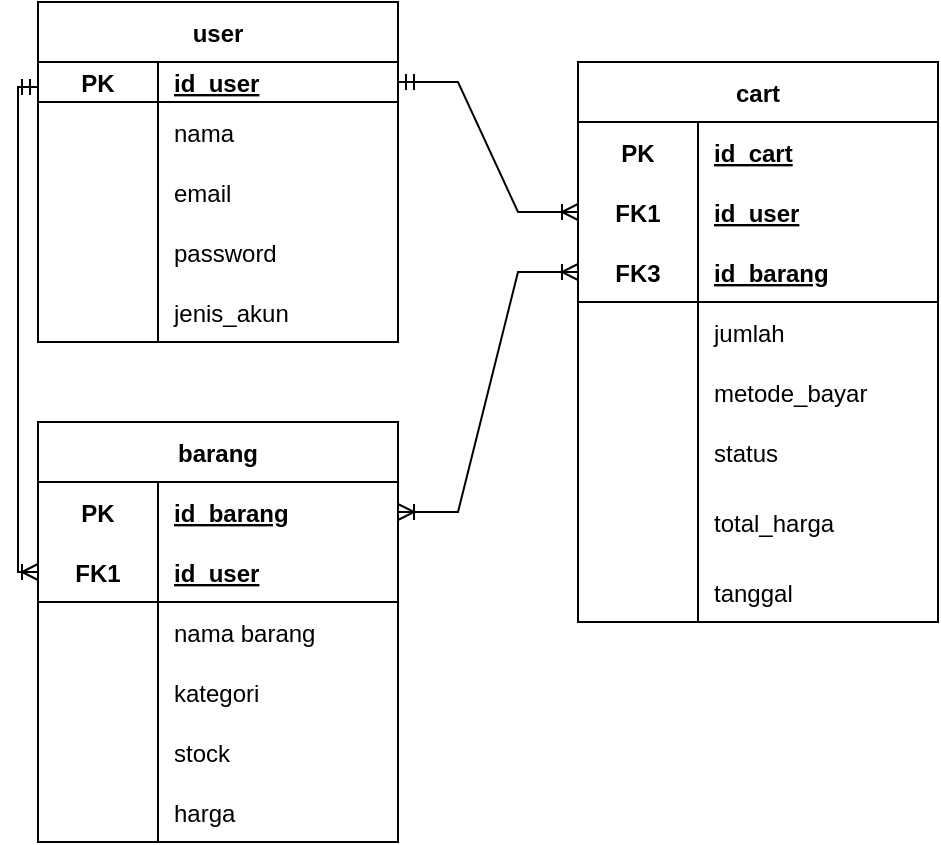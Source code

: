 <mxfile version="20.5.3" type="google"><diagram id="R2lEEEUBdFMjLlhIrx00" name="Page-1"><mxGraphModel grid="1" page="1" gridSize="10" guides="1" tooltips="1" connect="1" arrows="1" fold="1" pageScale="1" pageWidth="850" pageHeight="1100" math="0" shadow="0" extFonts="Permanent Marker^https://fonts.googleapis.com/css?family=Permanent+Marker"><root><mxCell id="0"/><mxCell id="1" parent="0"/><mxCell id="gMW20B5MccACFcTgYWl8-1" value="user" style="shape=table;startSize=30;container=1;collapsible=1;childLayout=tableLayout;fixedRows=1;rowLines=0;fontStyle=1;align=center;resizeLast=1;" vertex="1" parent="1"><mxGeometry x="190" y="-1070" width="180" height="170" as="geometry"/></mxCell><mxCell id="gMW20B5MccACFcTgYWl8-5" value="" style="shape=tableRow;horizontal=0;startSize=0;swimlaneHead=0;swimlaneBody=0;fillColor=none;collapsible=0;dropTarget=0;points=[[0,0.5],[1,0.5]];portConstraint=eastwest;top=0;left=0;right=0;bottom=1;" vertex="1" parent="gMW20B5MccACFcTgYWl8-1"><mxGeometry y="30" width="180" height="20" as="geometry"/></mxCell><mxCell id="gMW20B5MccACFcTgYWl8-6" value="PK" style="shape=partialRectangle;connectable=0;fillColor=none;top=0;left=0;bottom=0;right=0;fontStyle=1;overflow=hidden;" vertex="1" parent="gMW20B5MccACFcTgYWl8-5"><mxGeometry width="60" height="20" as="geometry"><mxRectangle width="60" height="20" as="alternateBounds"/></mxGeometry></mxCell><mxCell id="gMW20B5MccACFcTgYWl8-7" value="id_user" style="shape=partialRectangle;connectable=0;fillColor=none;top=0;left=0;bottom=0;right=0;align=left;spacingLeft=6;fontStyle=5;overflow=hidden;" vertex="1" parent="gMW20B5MccACFcTgYWl8-5"><mxGeometry x="60" width="120" height="20" as="geometry"><mxRectangle width="120" height="20" as="alternateBounds"/></mxGeometry></mxCell><mxCell id="gMW20B5MccACFcTgYWl8-8" value="" style="shape=tableRow;horizontal=0;startSize=0;swimlaneHead=0;swimlaneBody=0;fillColor=none;collapsible=0;dropTarget=0;points=[[0,0.5],[1,0.5]];portConstraint=eastwest;top=0;left=0;right=0;bottom=0;" vertex="1" parent="gMW20B5MccACFcTgYWl8-1"><mxGeometry y="50" width="180" height="30" as="geometry"/></mxCell><mxCell id="gMW20B5MccACFcTgYWl8-9" value="" style="shape=partialRectangle;connectable=0;fillColor=none;top=0;left=0;bottom=0;right=0;editable=1;overflow=hidden;" vertex="1" parent="gMW20B5MccACFcTgYWl8-8"><mxGeometry width="60" height="30" as="geometry"><mxRectangle width="60" height="30" as="alternateBounds"/></mxGeometry></mxCell><mxCell id="gMW20B5MccACFcTgYWl8-10" value="nama" style="shape=partialRectangle;connectable=0;fillColor=none;top=0;left=0;bottom=0;right=0;align=left;spacingLeft=6;overflow=hidden;" vertex="1" parent="gMW20B5MccACFcTgYWl8-8"><mxGeometry x="60" width="120" height="30" as="geometry"><mxRectangle width="120" height="30" as="alternateBounds"/></mxGeometry></mxCell><mxCell id="gMW20B5MccACFcTgYWl8-11" value="" style="shape=tableRow;horizontal=0;startSize=0;swimlaneHead=0;swimlaneBody=0;fillColor=none;collapsible=0;dropTarget=0;points=[[0,0.5],[1,0.5]];portConstraint=eastwest;top=0;left=0;right=0;bottom=0;" vertex="1" parent="gMW20B5MccACFcTgYWl8-1"><mxGeometry y="80" width="180" height="30" as="geometry"/></mxCell><mxCell id="gMW20B5MccACFcTgYWl8-12" value="" style="shape=partialRectangle;connectable=0;fillColor=none;top=0;left=0;bottom=0;right=0;editable=1;overflow=hidden;" vertex="1" parent="gMW20B5MccACFcTgYWl8-11"><mxGeometry width="60" height="30" as="geometry"><mxRectangle width="60" height="30" as="alternateBounds"/></mxGeometry></mxCell><mxCell id="gMW20B5MccACFcTgYWl8-13" value="email" style="shape=partialRectangle;connectable=0;fillColor=none;top=0;left=0;bottom=0;right=0;align=left;spacingLeft=6;overflow=hidden;" vertex="1" parent="gMW20B5MccACFcTgYWl8-11"><mxGeometry x="60" width="120" height="30" as="geometry"><mxRectangle width="120" height="30" as="alternateBounds"/></mxGeometry></mxCell><mxCell id="gMW20B5MccACFcTgYWl8-33" style="shape=tableRow;horizontal=0;startSize=0;swimlaneHead=0;swimlaneBody=0;fillColor=none;collapsible=0;dropTarget=0;points=[[0,0.5],[1,0.5]];portConstraint=eastwest;top=0;left=0;right=0;bottom=0;" vertex="1" parent="gMW20B5MccACFcTgYWl8-1"><mxGeometry y="110" width="180" height="30" as="geometry"/></mxCell><mxCell id="gMW20B5MccACFcTgYWl8-34" style="shape=partialRectangle;connectable=0;fillColor=none;top=0;left=0;bottom=0;right=0;editable=1;overflow=hidden;" vertex="1" parent="gMW20B5MccACFcTgYWl8-33"><mxGeometry width="60" height="30" as="geometry"><mxRectangle width="60" height="30" as="alternateBounds"/></mxGeometry></mxCell><mxCell id="gMW20B5MccACFcTgYWl8-35" value="password" style="shape=partialRectangle;connectable=0;fillColor=none;top=0;left=0;bottom=0;right=0;align=left;spacingLeft=6;overflow=hidden;" vertex="1" parent="gMW20B5MccACFcTgYWl8-33"><mxGeometry x="60" width="120" height="30" as="geometry"><mxRectangle width="120" height="30" as="alternateBounds"/></mxGeometry></mxCell><mxCell id="gMW20B5MccACFcTgYWl8-30" style="shape=tableRow;horizontal=0;startSize=0;swimlaneHead=0;swimlaneBody=0;fillColor=none;collapsible=0;dropTarget=0;points=[[0,0.5],[1,0.5]];portConstraint=eastwest;top=0;left=0;right=0;bottom=0;" vertex="1" parent="gMW20B5MccACFcTgYWl8-1"><mxGeometry y="140" width="180" height="30" as="geometry"/></mxCell><mxCell id="gMW20B5MccACFcTgYWl8-31" style="shape=partialRectangle;connectable=0;fillColor=none;top=0;left=0;bottom=0;right=0;editable=1;overflow=hidden;" vertex="1" parent="gMW20B5MccACFcTgYWl8-30"><mxGeometry width="60" height="30" as="geometry"><mxRectangle width="60" height="30" as="alternateBounds"/></mxGeometry></mxCell><mxCell id="gMW20B5MccACFcTgYWl8-32" value="jenis_akun" style="shape=partialRectangle;connectable=0;fillColor=none;top=0;left=0;bottom=0;right=0;align=left;spacingLeft=6;overflow=hidden;" vertex="1" parent="gMW20B5MccACFcTgYWl8-30"><mxGeometry x="60" width="120" height="30" as="geometry"><mxRectangle width="120" height="30" as="alternateBounds"/></mxGeometry></mxCell><mxCell id="gMW20B5MccACFcTgYWl8-36" value="cart" style="shape=table;startSize=30;container=1;collapsible=1;childLayout=tableLayout;fixedRows=1;rowLines=0;fontStyle=1;align=center;resizeLast=1;" vertex="1" parent="1"><mxGeometry x="460" y="-1040" width="180" height="280" as="geometry"/></mxCell><mxCell id="gMW20B5MccACFcTgYWl8-37" value="" style="shape=tableRow;horizontal=0;startSize=0;swimlaneHead=0;swimlaneBody=0;fillColor=none;collapsible=0;dropTarget=0;points=[[0,0.5],[1,0.5]];portConstraint=eastwest;top=0;left=0;right=0;bottom=0;" vertex="1" parent="gMW20B5MccACFcTgYWl8-36"><mxGeometry y="30" width="180" height="30" as="geometry"/></mxCell><mxCell id="gMW20B5MccACFcTgYWl8-38" value="PK" style="shape=partialRectangle;connectable=0;fillColor=none;top=0;left=0;bottom=0;right=0;fontStyle=1;overflow=hidden;" vertex="1" parent="gMW20B5MccACFcTgYWl8-37"><mxGeometry width="60" height="30" as="geometry"><mxRectangle width="60" height="30" as="alternateBounds"/></mxGeometry></mxCell><mxCell id="gMW20B5MccACFcTgYWl8-39" value="id_cart" style="shape=partialRectangle;connectable=0;fillColor=none;top=0;left=0;bottom=0;right=0;align=left;spacingLeft=6;fontStyle=5;overflow=hidden;" vertex="1" parent="gMW20B5MccACFcTgYWl8-37"><mxGeometry x="60" width="120" height="30" as="geometry"><mxRectangle width="120" height="30" as="alternateBounds"/></mxGeometry></mxCell><mxCell id="gMW20B5MccACFcTgYWl8-58" style="shape=tableRow;horizontal=0;startSize=0;swimlaneHead=0;swimlaneBody=0;fillColor=none;collapsible=0;dropTarget=0;points=[[0,0.5],[1,0.5]];portConstraint=eastwest;top=0;left=0;right=0;bottom=0;" vertex="1" parent="gMW20B5MccACFcTgYWl8-36"><mxGeometry y="60" width="180" height="30" as="geometry"/></mxCell><mxCell id="gMW20B5MccACFcTgYWl8-59" value="FK1" style="shape=partialRectangle;connectable=0;fillColor=none;top=0;left=0;bottom=0;right=0;fontStyle=1;overflow=hidden;" vertex="1" parent="gMW20B5MccACFcTgYWl8-58"><mxGeometry width="60" height="30" as="geometry"><mxRectangle width="60" height="30" as="alternateBounds"/></mxGeometry></mxCell><mxCell id="gMW20B5MccACFcTgYWl8-60" value="id_user" style="shape=partialRectangle;connectable=0;fillColor=none;top=0;left=0;bottom=0;right=0;align=left;spacingLeft=6;fontStyle=5;overflow=hidden;" vertex="1" parent="gMW20B5MccACFcTgYWl8-58"><mxGeometry x="60" width="120" height="30" as="geometry"><mxRectangle width="120" height="30" as="alternateBounds"/></mxGeometry></mxCell><mxCell id="gMW20B5MccACFcTgYWl8-55" style="shape=tableRow;horizontal=0;startSize=0;swimlaneHead=0;swimlaneBody=0;fillColor=none;collapsible=0;dropTarget=0;points=[[0,0.5],[1,0.5]];portConstraint=eastwest;top=0;left=0;right=0;bottom=1;" vertex="1" parent="gMW20B5MccACFcTgYWl8-36"><mxGeometry y="90" width="180" height="30" as="geometry"/></mxCell><mxCell id="gMW20B5MccACFcTgYWl8-56" value="FK3" style="shape=partialRectangle;connectable=0;fillColor=none;top=0;left=0;bottom=0;right=0;fontStyle=1;overflow=hidden;" vertex="1" parent="gMW20B5MccACFcTgYWl8-55"><mxGeometry width="60" height="30" as="geometry"><mxRectangle width="60" height="30" as="alternateBounds"/></mxGeometry></mxCell><mxCell id="gMW20B5MccACFcTgYWl8-57" value="id_barang" style="shape=partialRectangle;connectable=0;fillColor=none;top=0;left=0;bottom=0;right=0;align=left;spacingLeft=6;fontStyle=5;overflow=hidden;" vertex="1" parent="gMW20B5MccACFcTgYWl8-55"><mxGeometry x="60" width="120" height="30" as="geometry"><mxRectangle width="120" height="30" as="alternateBounds"/></mxGeometry></mxCell><mxCell id="gMW20B5MccACFcTgYWl8-43" value="" style="shape=tableRow;horizontal=0;startSize=0;swimlaneHead=0;swimlaneBody=0;fillColor=none;collapsible=0;dropTarget=0;points=[[0,0.5],[1,0.5]];portConstraint=eastwest;top=0;left=0;right=0;bottom=0;" vertex="1" parent="gMW20B5MccACFcTgYWl8-36"><mxGeometry y="120" width="180" height="30" as="geometry"/></mxCell><mxCell id="gMW20B5MccACFcTgYWl8-44" value="" style="shape=partialRectangle;connectable=0;fillColor=none;top=0;left=0;bottom=0;right=0;editable=1;overflow=hidden;" vertex="1" parent="gMW20B5MccACFcTgYWl8-43"><mxGeometry width="60" height="30" as="geometry"><mxRectangle width="60" height="30" as="alternateBounds"/></mxGeometry></mxCell><mxCell id="gMW20B5MccACFcTgYWl8-45" value="jumlah" style="shape=partialRectangle;connectable=0;fillColor=none;top=0;left=0;bottom=0;right=0;align=left;spacingLeft=6;overflow=hidden;" vertex="1" parent="gMW20B5MccACFcTgYWl8-43"><mxGeometry x="60" width="120" height="30" as="geometry"><mxRectangle width="120" height="30" as="alternateBounds"/></mxGeometry></mxCell><mxCell id="gMW20B5MccACFcTgYWl8-46" value="" style="shape=tableRow;horizontal=0;startSize=0;swimlaneHead=0;swimlaneBody=0;fillColor=none;collapsible=0;dropTarget=0;points=[[0,0.5],[1,0.5]];portConstraint=eastwest;top=0;left=0;right=0;bottom=0;" vertex="1" parent="gMW20B5MccACFcTgYWl8-36"><mxGeometry y="150" width="180" height="30" as="geometry"/></mxCell><mxCell id="gMW20B5MccACFcTgYWl8-47" value="" style="shape=partialRectangle;connectable=0;fillColor=none;top=0;left=0;bottom=0;right=0;editable=1;overflow=hidden;" vertex="1" parent="gMW20B5MccACFcTgYWl8-46"><mxGeometry width="60" height="30" as="geometry"><mxRectangle width="60" height="30" as="alternateBounds"/></mxGeometry></mxCell><mxCell id="gMW20B5MccACFcTgYWl8-48" value="metode_bayar" style="shape=partialRectangle;connectable=0;fillColor=none;top=0;left=0;bottom=0;right=0;align=left;spacingLeft=6;overflow=hidden;" vertex="1" parent="gMW20B5MccACFcTgYWl8-46"><mxGeometry x="60" width="120" height="30" as="geometry"><mxRectangle width="120" height="30" as="alternateBounds"/></mxGeometry></mxCell><mxCell id="ejsRNxwAg3JfZUjaiICf-1" style="shape=tableRow;horizontal=0;startSize=0;swimlaneHead=0;swimlaneBody=0;fillColor=none;collapsible=0;dropTarget=0;points=[[0,0.5],[1,0.5]];portConstraint=eastwest;top=0;left=0;right=0;bottom=0;" vertex="1" parent="gMW20B5MccACFcTgYWl8-36"><mxGeometry y="180" width="180" height="30" as="geometry"/></mxCell><mxCell id="ejsRNxwAg3JfZUjaiICf-2" style="shape=partialRectangle;connectable=0;fillColor=none;top=0;left=0;bottom=0;right=0;editable=1;overflow=hidden;" vertex="1" parent="ejsRNxwAg3JfZUjaiICf-1"><mxGeometry width="60" height="30" as="geometry"><mxRectangle width="60" height="30" as="alternateBounds"/></mxGeometry></mxCell><mxCell id="ejsRNxwAg3JfZUjaiICf-3" value="status" style="shape=partialRectangle;connectable=0;fillColor=none;top=0;left=0;bottom=0;right=0;align=left;spacingLeft=6;overflow=hidden;" vertex="1" parent="ejsRNxwAg3JfZUjaiICf-1"><mxGeometry x="60" width="120" height="30" as="geometry"><mxRectangle width="120" height="30" as="alternateBounds"/></mxGeometry></mxCell><mxCell id="ejsRNxwAg3JfZUjaiICf-9" style="shape=tableRow;horizontal=0;startSize=0;swimlaneHead=0;swimlaneBody=0;fillColor=none;collapsible=0;dropTarget=0;points=[[0,0.5],[1,0.5]];portConstraint=eastwest;top=0;left=0;right=0;bottom=0;" vertex="1" parent="gMW20B5MccACFcTgYWl8-36"><mxGeometry y="210" width="180" height="40" as="geometry"/></mxCell><mxCell id="ejsRNxwAg3JfZUjaiICf-10" style="shape=partialRectangle;connectable=0;fillColor=none;top=0;left=0;bottom=0;right=0;editable=1;overflow=hidden;" vertex="1" parent="ejsRNxwAg3JfZUjaiICf-9"><mxGeometry width="60" height="40" as="geometry"><mxRectangle width="60" height="40" as="alternateBounds"/></mxGeometry></mxCell><mxCell id="ejsRNxwAg3JfZUjaiICf-11" value="total_harga" style="shape=partialRectangle;connectable=0;fillColor=none;top=0;left=0;bottom=0;right=0;align=left;spacingLeft=6;overflow=hidden;" vertex="1" parent="ejsRNxwAg3JfZUjaiICf-9"><mxGeometry x="60" width="120" height="40" as="geometry"><mxRectangle width="120" height="40" as="alternateBounds"/></mxGeometry></mxCell><mxCell id="ejsRNxwAg3JfZUjaiICf-12" style="shape=tableRow;horizontal=0;startSize=0;swimlaneHead=0;swimlaneBody=0;fillColor=none;collapsible=0;dropTarget=0;points=[[0,0.5],[1,0.5]];portConstraint=eastwest;top=0;left=0;right=0;bottom=0;" vertex="1" parent="gMW20B5MccACFcTgYWl8-36"><mxGeometry y="250" width="180" height="30" as="geometry"/></mxCell><mxCell id="ejsRNxwAg3JfZUjaiICf-13" style="shape=partialRectangle;connectable=0;fillColor=none;top=0;left=0;bottom=0;right=0;editable=1;overflow=hidden;" vertex="1" parent="ejsRNxwAg3JfZUjaiICf-12"><mxGeometry width="60" height="30" as="geometry"><mxRectangle width="60" height="30" as="alternateBounds"/></mxGeometry></mxCell><mxCell id="ejsRNxwAg3JfZUjaiICf-14" value="tanggal" style="shape=partialRectangle;connectable=0;fillColor=none;top=0;left=0;bottom=0;right=0;align=left;spacingLeft=6;overflow=hidden;" vertex="1" parent="ejsRNxwAg3JfZUjaiICf-12"><mxGeometry x="60" width="120" height="30" as="geometry"><mxRectangle width="120" height="30" as="alternateBounds"/></mxGeometry></mxCell><mxCell id="gMW20B5MccACFcTgYWl8-61" style="edgeStyle=orthogonalEdgeStyle;rounded=0;orthogonalLoop=1;jettySize=auto;html=1;exitX=0;exitY=0.5;exitDx=0;exitDy=0;entryX=1;entryY=0.5;entryDx=0;entryDy=0;" edge="1" parent="1" source="gMW20B5MccACFcTgYWl8-55"><mxGeometry relative="1" as="geometry"/></mxCell><mxCell id="gMW20B5MccACFcTgYWl8-62" value="barang" style="shape=table;startSize=30;container=1;collapsible=1;childLayout=tableLayout;fixedRows=1;rowLines=0;fontStyle=1;align=center;resizeLast=1;" vertex="1" parent="1"><mxGeometry x="190" y="-860" width="180" height="210" as="geometry"/></mxCell><mxCell id="gMW20B5MccACFcTgYWl8-63" value="" style="shape=tableRow;horizontal=0;startSize=0;swimlaneHead=0;swimlaneBody=0;fillColor=none;collapsible=0;dropTarget=0;points=[[0,0.5],[1,0.5]];portConstraint=eastwest;top=0;left=0;right=0;bottom=0;" vertex="1" parent="gMW20B5MccACFcTgYWl8-62"><mxGeometry y="30" width="180" height="30" as="geometry"/></mxCell><mxCell id="gMW20B5MccACFcTgYWl8-64" value="PK" style="shape=partialRectangle;connectable=0;fillColor=none;top=0;left=0;bottom=0;right=0;fontStyle=1;overflow=hidden;" vertex="1" parent="gMW20B5MccACFcTgYWl8-63"><mxGeometry width="60.0" height="30" as="geometry"><mxRectangle width="60.0" height="30" as="alternateBounds"/></mxGeometry></mxCell><mxCell id="gMW20B5MccACFcTgYWl8-65" value="id_barang" style="shape=partialRectangle;connectable=0;fillColor=none;top=0;left=0;bottom=0;right=0;align=left;spacingLeft=6;fontStyle=5;overflow=hidden;" vertex="1" parent="gMW20B5MccACFcTgYWl8-63"><mxGeometry x="60.0" width="120.0" height="30" as="geometry"><mxRectangle width="120.0" height="30" as="alternateBounds"/></mxGeometry></mxCell><mxCell id="gMW20B5MccACFcTgYWl8-66" value="" style="shape=tableRow;horizontal=0;startSize=0;swimlaneHead=0;swimlaneBody=0;fillColor=none;collapsible=0;dropTarget=0;points=[[0,0.5],[1,0.5]];portConstraint=eastwest;top=0;left=0;right=0;bottom=1;" vertex="1" parent="gMW20B5MccACFcTgYWl8-62"><mxGeometry y="60" width="180" height="30" as="geometry"/></mxCell><mxCell id="gMW20B5MccACFcTgYWl8-67" value="FK1" style="shape=partialRectangle;connectable=0;fillColor=none;top=0;left=0;bottom=0;right=0;fontStyle=1;overflow=hidden;" vertex="1" parent="gMW20B5MccACFcTgYWl8-66"><mxGeometry width="60.0" height="30" as="geometry"><mxRectangle width="60.0" height="30" as="alternateBounds"/></mxGeometry></mxCell><mxCell id="gMW20B5MccACFcTgYWl8-68" value="id_user" style="shape=partialRectangle;connectable=0;fillColor=none;top=0;left=0;bottom=0;right=0;align=left;spacingLeft=6;fontStyle=5;overflow=hidden;" vertex="1" parent="gMW20B5MccACFcTgYWl8-66"><mxGeometry x="60.0" width="120.0" height="30" as="geometry"><mxRectangle width="120.0" height="30" as="alternateBounds"/></mxGeometry></mxCell><mxCell id="gMW20B5MccACFcTgYWl8-69" value="" style="shape=tableRow;horizontal=0;startSize=0;swimlaneHead=0;swimlaneBody=0;fillColor=none;collapsible=0;dropTarget=0;points=[[0,0.5],[1,0.5]];portConstraint=eastwest;top=0;left=0;right=0;bottom=0;" vertex="1" parent="gMW20B5MccACFcTgYWl8-62"><mxGeometry y="90" width="180" height="30" as="geometry"/></mxCell><mxCell id="gMW20B5MccACFcTgYWl8-70" value="" style="shape=partialRectangle;connectable=0;fillColor=none;top=0;left=0;bottom=0;right=0;editable=1;overflow=hidden;" vertex="1" parent="gMW20B5MccACFcTgYWl8-69"><mxGeometry width="60.0" height="30" as="geometry"><mxRectangle width="60.0" height="30" as="alternateBounds"/></mxGeometry></mxCell><mxCell id="gMW20B5MccACFcTgYWl8-71" value="nama barang" style="shape=partialRectangle;connectable=0;fillColor=none;top=0;left=0;bottom=0;right=0;align=left;spacingLeft=6;overflow=hidden;" vertex="1" parent="gMW20B5MccACFcTgYWl8-69"><mxGeometry x="60.0" width="120.0" height="30" as="geometry"><mxRectangle width="120.0" height="30" as="alternateBounds"/></mxGeometry></mxCell><mxCell id="ejsRNxwAg3JfZUjaiICf-6" style="shape=tableRow;horizontal=0;startSize=0;swimlaneHead=0;swimlaneBody=0;fillColor=none;collapsible=0;dropTarget=0;points=[[0,0.5],[1,0.5]];portConstraint=eastwest;top=0;left=0;right=0;bottom=0;" vertex="1" parent="gMW20B5MccACFcTgYWl8-62"><mxGeometry y="120" width="180" height="30" as="geometry"/></mxCell><mxCell id="ejsRNxwAg3JfZUjaiICf-7" style="shape=partialRectangle;connectable=0;fillColor=none;top=0;left=0;bottom=0;right=0;editable=1;overflow=hidden;" vertex="1" parent="ejsRNxwAg3JfZUjaiICf-6"><mxGeometry width="60.0" height="30" as="geometry"><mxRectangle width="60.0" height="30" as="alternateBounds"/></mxGeometry></mxCell><mxCell id="ejsRNxwAg3JfZUjaiICf-8" value="kategori" style="shape=partialRectangle;connectable=0;fillColor=none;top=0;left=0;bottom=0;right=0;align=left;spacingLeft=6;overflow=hidden;" vertex="1" parent="ejsRNxwAg3JfZUjaiICf-6"><mxGeometry x="60.0" width="120.0" height="30" as="geometry"><mxRectangle width="120.0" height="30" as="alternateBounds"/></mxGeometry></mxCell><mxCell id="gMW20B5MccACFcTgYWl8-72" value="" style="shape=tableRow;horizontal=0;startSize=0;swimlaneHead=0;swimlaneBody=0;fillColor=none;collapsible=0;dropTarget=0;points=[[0,0.5],[1,0.5]];portConstraint=eastwest;top=0;left=0;right=0;bottom=0;" vertex="1" parent="gMW20B5MccACFcTgYWl8-62"><mxGeometry y="150" width="180" height="30" as="geometry"/></mxCell><mxCell id="gMW20B5MccACFcTgYWl8-73" value="" style="shape=partialRectangle;connectable=0;fillColor=none;top=0;left=0;bottom=0;right=0;editable=1;overflow=hidden;" vertex="1" parent="gMW20B5MccACFcTgYWl8-72"><mxGeometry width="60.0" height="30" as="geometry"><mxRectangle width="60.0" height="30" as="alternateBounds"/></mxGeometry></mxCell><mxCell id="gMW20B5MccACFcTgYWl8-74" value="stock" style="shape=partialRectangle;connectable=0;fillColor=none;top=0;left=0;bottom=0;right=0;align=left;spacingLeft=6;overflow=hidden;" vertex="1" parent="gMW20B5MccACFcTgYWl8-72"><mxGeometry x="60.0" width="120.0" height="30" as="geometry"><mxRectangle width="120.0" height="30" as="alternateBounds"/></mxGeometry></mxCell><mxCell id="gMW20B5MccACFcTgYWl8-75" style="shape=tableRow;horizontal=0;startSize=0;swimlaneHead=0;swimlaneBody=0;fillColor=none;collapsible=0;dropTarget=0;points=[[0,0.5],[1,0.5]];portConstraint=eastwest;top=0;left=0;right=0;bottom=0;" vertex="1" parent="gMW20B5MccACFcTgYWl8-62"><mxGeometry y="180" width="180" height="30" as="geometry"/></mxCell><mxCell id="gMW20B5MccACFcTgYWl8-76" style="shape=partialRectangle;connectable=0;fillColor=none;top=0;left=0;bottom=0;right=0;editable=1;overflow=hidden;" vertex="1" parent="gMW20B5MccACFcTgYWl8-75"><mxGeometry width="60.0" height="30" as="geometry"><mxRectangle width="60.0" height="30" as="alternateBounds"/></mxGeometry></mxCell><mxCell id="gMW20B5MccACFcTgYWl8-77" value="harga" style="shape=partialRectangle;connectable=0;fillColor=none;top=0;left=0;bottom=0;right=0;align=left;spacingLeft=6;overflow=hidden;" vertex="1" parent="gMW20B5MccACFcTgYWl8-75"><mxGeometry x="60.0" width="120.0" height="30" as="geometry"><mxRectangle width="120.0" height="30" as="alternateBounds"/></mxGeometry></mxCell><mxCell id="gMW20B5MccACFcTgYWl8-80" style="edgeStyle=orthogonalEdgeStyle;rounded=0;orthogonalLoop=1;jettySize=auto;html=1;exitX=0;exitY=0.5;exitDx=0;exitDy=0;entryX=0;entryY=0.5;entryDx=0;entryDy=0;" edge="1" parent="1" source="gMW20B5MccACFcTgYWl8-66"><mxGeometry relative="1" as="geometry"/></mxCell><mxCell id="gMW20B5MccACFcTgYWl8-105" value="" style="edgeStyle=entityRelationEdgeStyle;fontSize=12;html=1;endArrow=ERoneToMany;startArrow=ERmandOne;rounded=0;exitX=1;exitY=0.5;exitDx=0;exitDy=0;entryX=0;entryY=0.5;entryDx=0;entryDy=0;" edge="1" parent="1" source="gMW20B5MccACFcTgYWl8-5" target="gMW20B5MccACFcTgYWl8-58"><mxGeometry width="100" height="100" relative="1" as="geometry"><mxPoint x="300" y="-800" as="sourcePoint"/><mxPoint x="400" y="-900" as="targetPoint"/></mxGeometry></mxCell><mxCell id="ejsRNxwAg3JfZUjaiICf-4" value="" style="fontSize=12;html=1;endArrow=ERoneToMany;startArrow=ERmandOne;rounded=0;exitX=0;exitY=0.25;exitDx=0;exitDy=0;entryX=0;entryY=0.5;entryDx=0;entryDy=0;edgeStyle=orthogonalEdgeStyle;" edge="1" parent="1" source="gMW20B5MccACFcTgYWl8-1" target="gMW20B5MccACFcTgYWl8-66"><mxGeometry width="100" height="100" relative="1" as="geometry"><mxPoint x="-42" y="-990" as="sourcePoint"/><mxPoint x="180" y="-760" as="targetPoint"/></mxGeometry></mxCell><mxCell id="ejsRNxwAg3JfZUjaiICf-5" value="" style="edgeStyle=entityRelationEdgeStyle;fontSize=12;html=1;endArrow=ERoneToMany;startArrow=ERoneToMany;rounded=0;entryX=0;entryY=0.5;entryDx=0;entryDy=0;exitX=1;exitY=0.5;exitDx=0;exitDy=0;" edge="1" parent="1" source="gMW20B5MccACFcTgYWl8-63" target="gMW20B5MccACFcTgYWl8-55"><mxGeometry width="100" height="100" relative="1" as="geometry"><mxPoint x="360" y="-650" as="sourcePoint"/><mxPoint x="460" y="-750" as="targetPoint"/></mxGeometry></mxCell></root></mxGraphModel></diagram></mxfile>